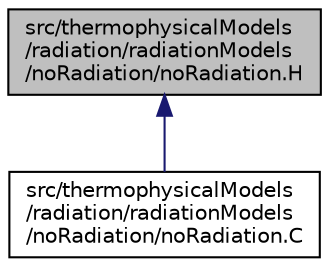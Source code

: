 digraph "src/thermophysicalModels/radiation/radiationModels/noRadiation/noRadiation.H"
{
  bgcolor="transparent";
  edge [fontname="Helvetica",fontsize="10",labelfontname="Helvetica",labelfontsize="10"];
  node [fontname="Helvetica",fontsize="10",shape=record];
  Node1 [label="src/thermophysicalModels\l/radiation/radiationModels\l/noRadiation/noRadiation.H",height=0.2,width=0.4,color="black", fillcolor="grey75", style="filled", fontcolor="black"];
  Node1 -> Node2 [dir="back",color="midnightblue",fontsize="10",style="solid",fontname="Helvetica"];
  Node2 [label="src/thermophysicalModels\l/radiation/radiationModels\l/noRadiation/noRadiation.C",height=0.2,width=0.4,color="black",URL="$a09610.html"];
}
